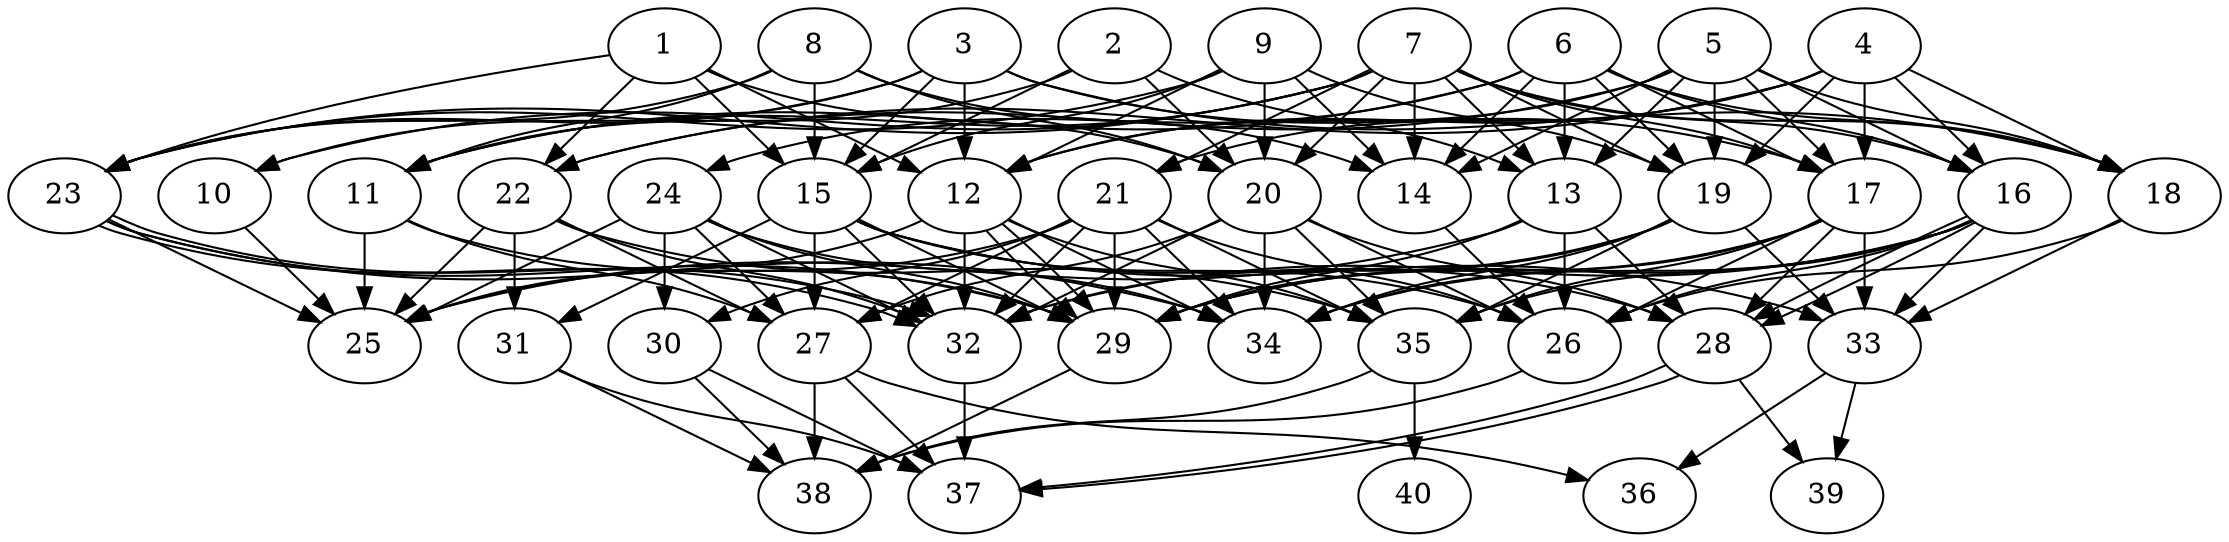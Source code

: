 // DAG automatically generated by daggen at Thu Oct  3 14:06:49 2019
// ./daggen --dot -n 40 --ccr 0.5 --fat 0.7 --regular 0.7 --density 0.7 --mindata 5242880 --maxdata 52428800 
digraph G {
  1 [size="92633088", alpha="0.09", expect_size="46316544"] 
  1 -> 12 [size ="46316544"]
  1 -> 15 [size ="46316544"]
  1 -> 20 [size ="46316544"]
  1 -> 22 [size ="46316544"]
  1 -> 23 [size ="46316544"]
  2 [size="85309440", alpha="0.09", expect_size="42654720"] 
  2 -> 11 [size ="42654720"]
  2 -> 13 [size ="42654720"]
  2 -> 15 [size ="42654720"]
  2 -> 20 [size ="42654720"]
  3 [size="78297088", alpha="0.19", expect_size="39148544"] 
  3 -> 10 [size ="39148544"]
  3 -> 12 [size ="39148544"]
  3 -> 15 [size ="39148544"]
  3 -> 17 [size ="39148544"]
  3 -> 18 [size ="39148544"]
  3 -> 23 [size ="39148544"]
  4 [size="26681344", alpha="0.15", expect_size="13340672"] 
  4 -> 12 [size ="13340672"]
  4 -> 16 [size ="13340672"]
  4 -> 17 [size ="13340672"]
  4 -> 18 [size ="13340672"]
  4 -> 19 [size ="13340672"]
  4 -> 21 [size ="13340672"]
  4 -> 22 [size ="13340672"]
  5 [size="26755072", alpha="0.18", expect_size="13377536"] 
  5 -> 12 [size ="13377536"]
  5 -> 13 [size ="13377536"]
  5 -> 14 [size ="13377536"]
  5 -> 16 [size ="13377536"]
  5 -> 17 [size ="13377536"]
  5 -> 18 [size ="13377536"]
  5 -> 19 [size ="13377536"]
  5 -> 22 [size ="13377536"]
  6 [size="14886912", alpha="0.09", expect_size="7443456"] 
  6 -> 11 [size ="7443456"]
  6 -> 13 [size ="7443456"]
  6 -> 14 [size ="7443456"]
  6 -> 16 [size ="7443456"]
  6 -> 17 [size ="7443456"]
  6 -> 18 [size ="7443456"]
  6 -> 19 [size ="7443456"]
  6 -> 24 [size ="7443456"]
  7 [size="92174336", alpha="0.03", expect_size="46087168"] 
  7 -> 10 [size ="46087168"]
  7 -> 11 [size ="46087168"]
  7 -> 13 [size ="46087168"]
  7 -> 14 [size ="46087168"]
  7 -> 16 [size ="46087168"]
  7 -> 17 [size ="46087168"]
  7 -> 18 [size ="46087168"]
  7 -> 19 [size ="46087168"]
  7 -> 20 [size ="46087168"]
  7 -> 21 [size ="46087168"]
  7 -> 23 [size ="46087168"]
  8 [size="60518400", alpha="0.17", expect_size="30259200"] 
  8 -> 11 [size ="30259200"]
  8 -> 14 [size ="30259200"]
  8 -> 15 [size ="30259200"]
  8 -> 20 [size ="30259200"]
  8 -> 23 [size ="30259200"]
  9 [size="46835712", alpha="0.07", expect_size="23417856"] 
  9 -> 12 [size ="23417856"]
  9 -> 14 [size ="23417856"]
  9 -> 15 [size ="23417856"]
  9 -> 19 [size ="23417856"]
  9 -> 20 [size ="23417856"]
  9 -> 23 [size ="23417856"]
  10 [size="51427328", alpha="0.14", expect_size="25713664"] 
  10 -> 25 [size ="25713664"]
  11 [size="19421184", alpha="0.10", expect_size="9710592"] 
  11 -> 25 [size ="9710592"]
  11 -> 27 [size ="9710592"]
  11 -> 29 [size ="9710592"]
  12 [size="62306304", alpha="0.04", expect_size="31153152"] 
  12 -> 25 [size ="31153152"]
  12 -> 29 [size ="31153152"]
  12 -> 29 [size ="31153152"]
  12 -> 32 [size ="31153152"]
  12 -> 34 [size ="31153152"]
  12 -> 35 [size ="31153152"]
  13 [size="103813120", alpha="0.14", expect_size="51906560"] 
  13 -> 25 [size ="51906560"]
  13 -> 26 [size ="51906560"]
  13 -> 28 [size ="51906560"]
  13 -> 29 [size ="51906560"]
  14 [size="100745216", alpha="0.15", expect_size="50372608"] 
  14 -> 26 [size ="50372608"]
  15 [size="79409152", alpha="0.19", expect_size="39704576"] 
  15 -> 26 [size ="39704576"]
  15 -> 27 [size ="39704576"]
  15 -> 28 [size ="39704576"]
  15 -> 29 [size ="39704576"]
  15 -> 31 [size ="39704576"]
  15 -> 32 [size ="39704576"]
  15 -> 33 [size ="39704576"]
  16 [size="71063552", alpha="0.02", expect_size="35531776"] 
  16 -> 26 [size ="35531776"]
  16 -> 28 [size ="35531776"]
  16 -> 28 [size ="35531776"]
  16 -> 29 [size ="35531776"]
  16 -> 32 [size ="35531776"]
  16 -> 33 [size ="35531776"]
  16 -> 34 [size ="35531776"]
  16 -> 35 [size ="35531776"]
  17 [size="18997248", alpha="0.07", expect_size="9498624"] 
  17 -> 26 [size ="9498624"]
  17 -> 28 [size ="9498624"]
  17 -> 29 [size ="9498624"]
  17 -> 33 [size ="9498624"]
  17 -> 34 [size ="9498624"]
  17 -> 35 [size ="9498624"]
  18 [size="31705088", alpha="0.04", expect_size="15852544"] 
  18 -> 26 [size ="15852544"]
  18 -> 33 [size ="15852544"]
  19 [size="16058368", alpha="0.18", expect_size="8029184"] 
  19 -> 29 [size ="8029184"]
  19 -> 32 [size ="8029184"]
  19 -> 33 [size ="8029184"]
  19 -> 34 [size ="8029184"]
  19 -> 35 [size ="8029184"]
  20 [size="49111040", alpha="0.09", expect_size="24555520"] 
  20 -> 26 [size ="24555520"]
  20 -> 27 [size ="24555520"]
  20 -> 28 [size ="24555520"]
  20 -> 32 [size ="24555520"]
  20 -> 34 [size ="24555520"]
  20 -> 35 [size ="24555520"]
  21 [size="19181568", alpha="0.18", expect_size="9590784"] 
  21 -> 25 [size ="9590784"]
  21 -> 26 [size ="9590784"]
  21 -> 27 [size ="9590784"]
  21 -> 29 [size ="9590784"]
  21 -> 30 [size ="9590784"]
  21 -> 32 [size ="9590784"]
  21 -> 34 [size ="9590784"]
  21 -> 35 [size ="9590784"]
  22 [size="64897024", alpha="0.02", expect_size="32448512"] 
  22 -> 25 [size ="32448512"]
  22 -> 27 [size ="32448512"]
  22 -> 31 [size ="32448512"]
  22 -> 32 [size ="32448512"]
  22 -> 35 [size ="32448512"]
  23 [size="81475584", alpha="0.01", expect_size="40737792"] 
  23 -> 25 [size ="40737792"]
  23 -> 29 [size ="40737792"]
  23 -> 32 [size ="40737792"]
  23 -> 32 [size ="40737792"]
  23 -> 34 [size ="40737792"]
  24 [size="54591488", alpha="0.03", expect_size="27295744"] 
  24 -> 25 [size ="27295744"]
  24 -> 27 [size ="27295744"]
  24 -> 29 [size ="27295744"]
  24 -> 30 [size ="27295744"]
  24 -> 32 [size ="27295744"]
  24 -> 34 [size ="27295744"]
  25 [size="32057344", alpha="0.09", expect_size="16028672"] 
  26 [size="28735488", alpha="0.15", expect_size="14367744"] 
  26 -> 38 [size ="14367744"]
  27 [size="37957632", alpha="0.19", expect_size="18978816"] 
  27 -> 36 [size ="18978816"]
  27 -> 37 [size ="18978816"]
  27 -> 38 [size ="18978816"]
  28 [size="70766592", alpha="0.14", expect_size="35383296"] 
  28 -> 37 [size ="35383296"]
  28 -> 37 [size ="35383296"]
  28 -> 39 [size ="35383296"]
  29 [size="88985600", alpha="0.16", expect_size="44492800"] 
  29 -> 38 [size ="44492800"]
  30 [size="79785984", alpha="0.07", expect_size="39892992"] 
  30 -> 37 [size ="39892992"]
  30 -> 38 [size ="39892992"]
  31 [size="28708864", alpha="0.19", expect_size="14354432"] 
  31 -> 37 [size ="14354432"]
  31 -> 38 [size ="14354432"]
  32 [size="17901568", alpha="0.03", expect_size="8950784"] 
  32 -> 37 [size ="8950784"]
  33 [size="27817984", alpha="0.07", expect_size="13908992"] 
  33 -> 36 [size ="13908992"]
  33 -> 39 [size ="13908992"]
  34 [size="31897600", alpha="0.09", expect_size="15948800"] 
  35 [size="46338048", alpha="0.07", expect_size="23169024"] 
  35 -> 38 [size ="23169024"]
  35 -> 40 [size ="23169024"]
  36 [size="87410688", alpha="0.17", expect_size="43705344"] 
  37 [size="65140736", alpha="0.09", expect_size="32570368"] 
  38 [size="61222912", alpha="0.05", expect_size="30611456"] 
  39 [size="31311872", alpha="0.03", expect_size="15655936"] 
  40 [size="11763712", alpha="0.08", expect_size="5881856"] 
}
